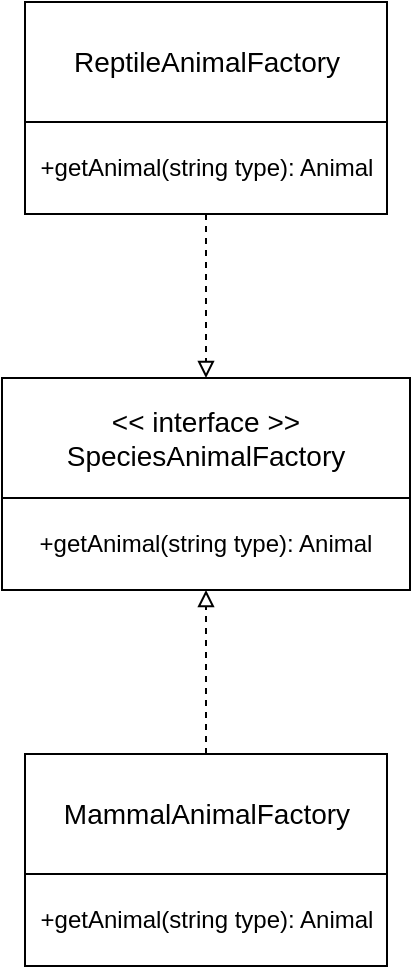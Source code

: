 <mxfile version="13.6.10" type="github">
  <diagram id="ca19I_yiCBgmw5bgkrrT" name="Page-1">
    <mxGraphModel dx="1038" dy="1348" grid="0" gridSize="10" guides="1" tooltips="1" connect="1" arrows="1" fold="1" page="0" pageScale="1" pageWidth="827" pageHeight="1169" math="0" shadow="0">
      <root>
        <mxCell id="0" />
        <mxCell id="1" parent="0" />
        <mxCell id="h6cpHLvueDqFhHNppa8h-2" value="&lt;span style=&quot;font-size: 14px&quot;&gt;&amp;lt;&amp;lt; interface &amp;gt;&amp;gt;&lt;/span&gt;&lt;br style=&quot;font-size: 14px&quot;&gt;&lt;span style=&quot;font-size: 14px&quot;&gt;SpeciesAnimalFactory&lt;/span&gt;" style="rounded=0;whiteSpace=wrap;html=1;" vertex="1" parent="1">
          <mxGeometry x="214" y="-236" width="204" height="60" as="geometry" />
        </mxCell>
        <mxCell id="h6cpHLvueDqFhHNppa8h-3" value="&lt;font style=&quot;font-size: 14px&quot;&gt;ReptileAnimalFactory&lt;/font&gt;" style="rounded=0;whiteSpace=wrap;html=1;" vertex="1" parent="1">
          <mxGeometry x="225.5" y="-424" width="181" height="60" as="geometry" />
        </mxCell>
        <mxCell id="h6cpHLvueDqFhHNppa8h-4" value="+getAnimal(string type): Animal" style="rounded=0;whiteSpace=wrap;html=1;" vertex="1" parent="1">
          <mxGeometry x="214" y="-176" width="204" height="46" as="geometry" />
        </mxCell>
        <mxCell id="h6cpHLvueDqFhHNppa8h-5" value="+getAnimal(string type): Animal" style="rounded=0;whiteSpace=wrap;html=1;" vertex="1" parent="1">
          <mxGeometry x="225.5" y="-364" width="181" height="46" as="geometry" />
        </mxCell>
        <mxCell id="h6cpHLvueDqFhHNppa8h-6" value="&lt;font style=&quot;font-size: 14px&quot;&gt;MammalAnimalFactory&lt;/font&gt;" style="rounded=0;whiteSpace=wrap;html=1;" vertex="1" parent="1">
          <mxGeometry x="225.5" y="-48" width="181" height="60" as="geometry" />
        </mxCell>
        <mxCell id="h6cpHLvueDqFhHNppa8h-7" value="+getAnimal(string type): Animal" style="rounded=0;whiteSpace=wrap;html=1;" vertex="1" parent="1">
          <mxGeometry x="225.5" y="12" width="181" height="46" as="geometry" />
        </mxCell>
        <mxCell id="h6cpHLvueDqFhHNppa8h-8" value="" style="endArrow=block;html=1;dashed=1;entryX=0.5;entryY=0;entryDx=0;entryDy=0;exitX=0.5;exitY=1;exitDx=0;exitDy=0;endFill=0;" edge="1" parent="1" source="h6cpHLvueDqFhHNppa8h-5" target="h6cpHLvueDqFhHNppa8h-2">
          <mxGeometry width="50" height="50" relative="1" as="geometry">
            <mxPoint x="477" y="-296" as="sourcePoint" />
            <mxPoint x="437" y="-189" as="targetPoint" />
          </mxGeometry>
        </mxCell>
        <mxCell id="h6cpHLvueDqFhHNppa8h-9" value="" style="endArrow=block;html=1;dashed=1;exitX=0.5;exitY=0;exitDx=0;exitDy=0;entryX=0.5;entryY=1;entryDx=0;entryDy=0;endFill=0;" edge="1" parent="1" source="h6cpHLvueDqFhHNppa8h-6" target="h6cpHLvueDqFhHNppa8h-4">
          <mxGeometry width="50" height="50" relative="1" as="geometry">
            <mxPoint x="326" y="-226" as="sourcePoint" />
            <mxPoint x="471" y="-139" as="targetPoint" />
          </mxGeometry>
        </mxCell>
      </root>
    </mxGraphModel>
  </diagram>
</mxfile>
